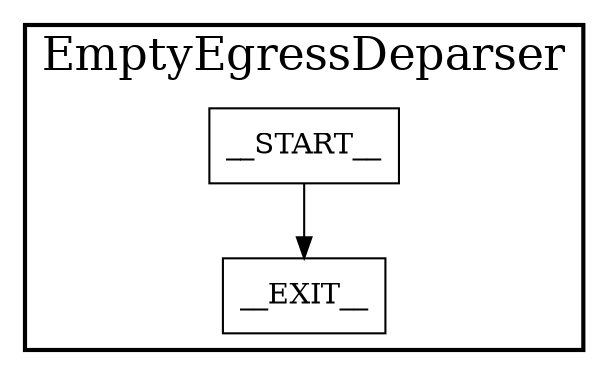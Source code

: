 digraph EmptyEgressDeparser {
subgraph cluster {
graph [
fontsize="22pt", label=EmptyEgressDeparser, style=bold];
0[label=__START__, margin="", shape=rectangle, style=solid];
1[label=__EXIT__, margin="", shape=rectangle, style=solid];
0 -> 1[label=""];
}
}
